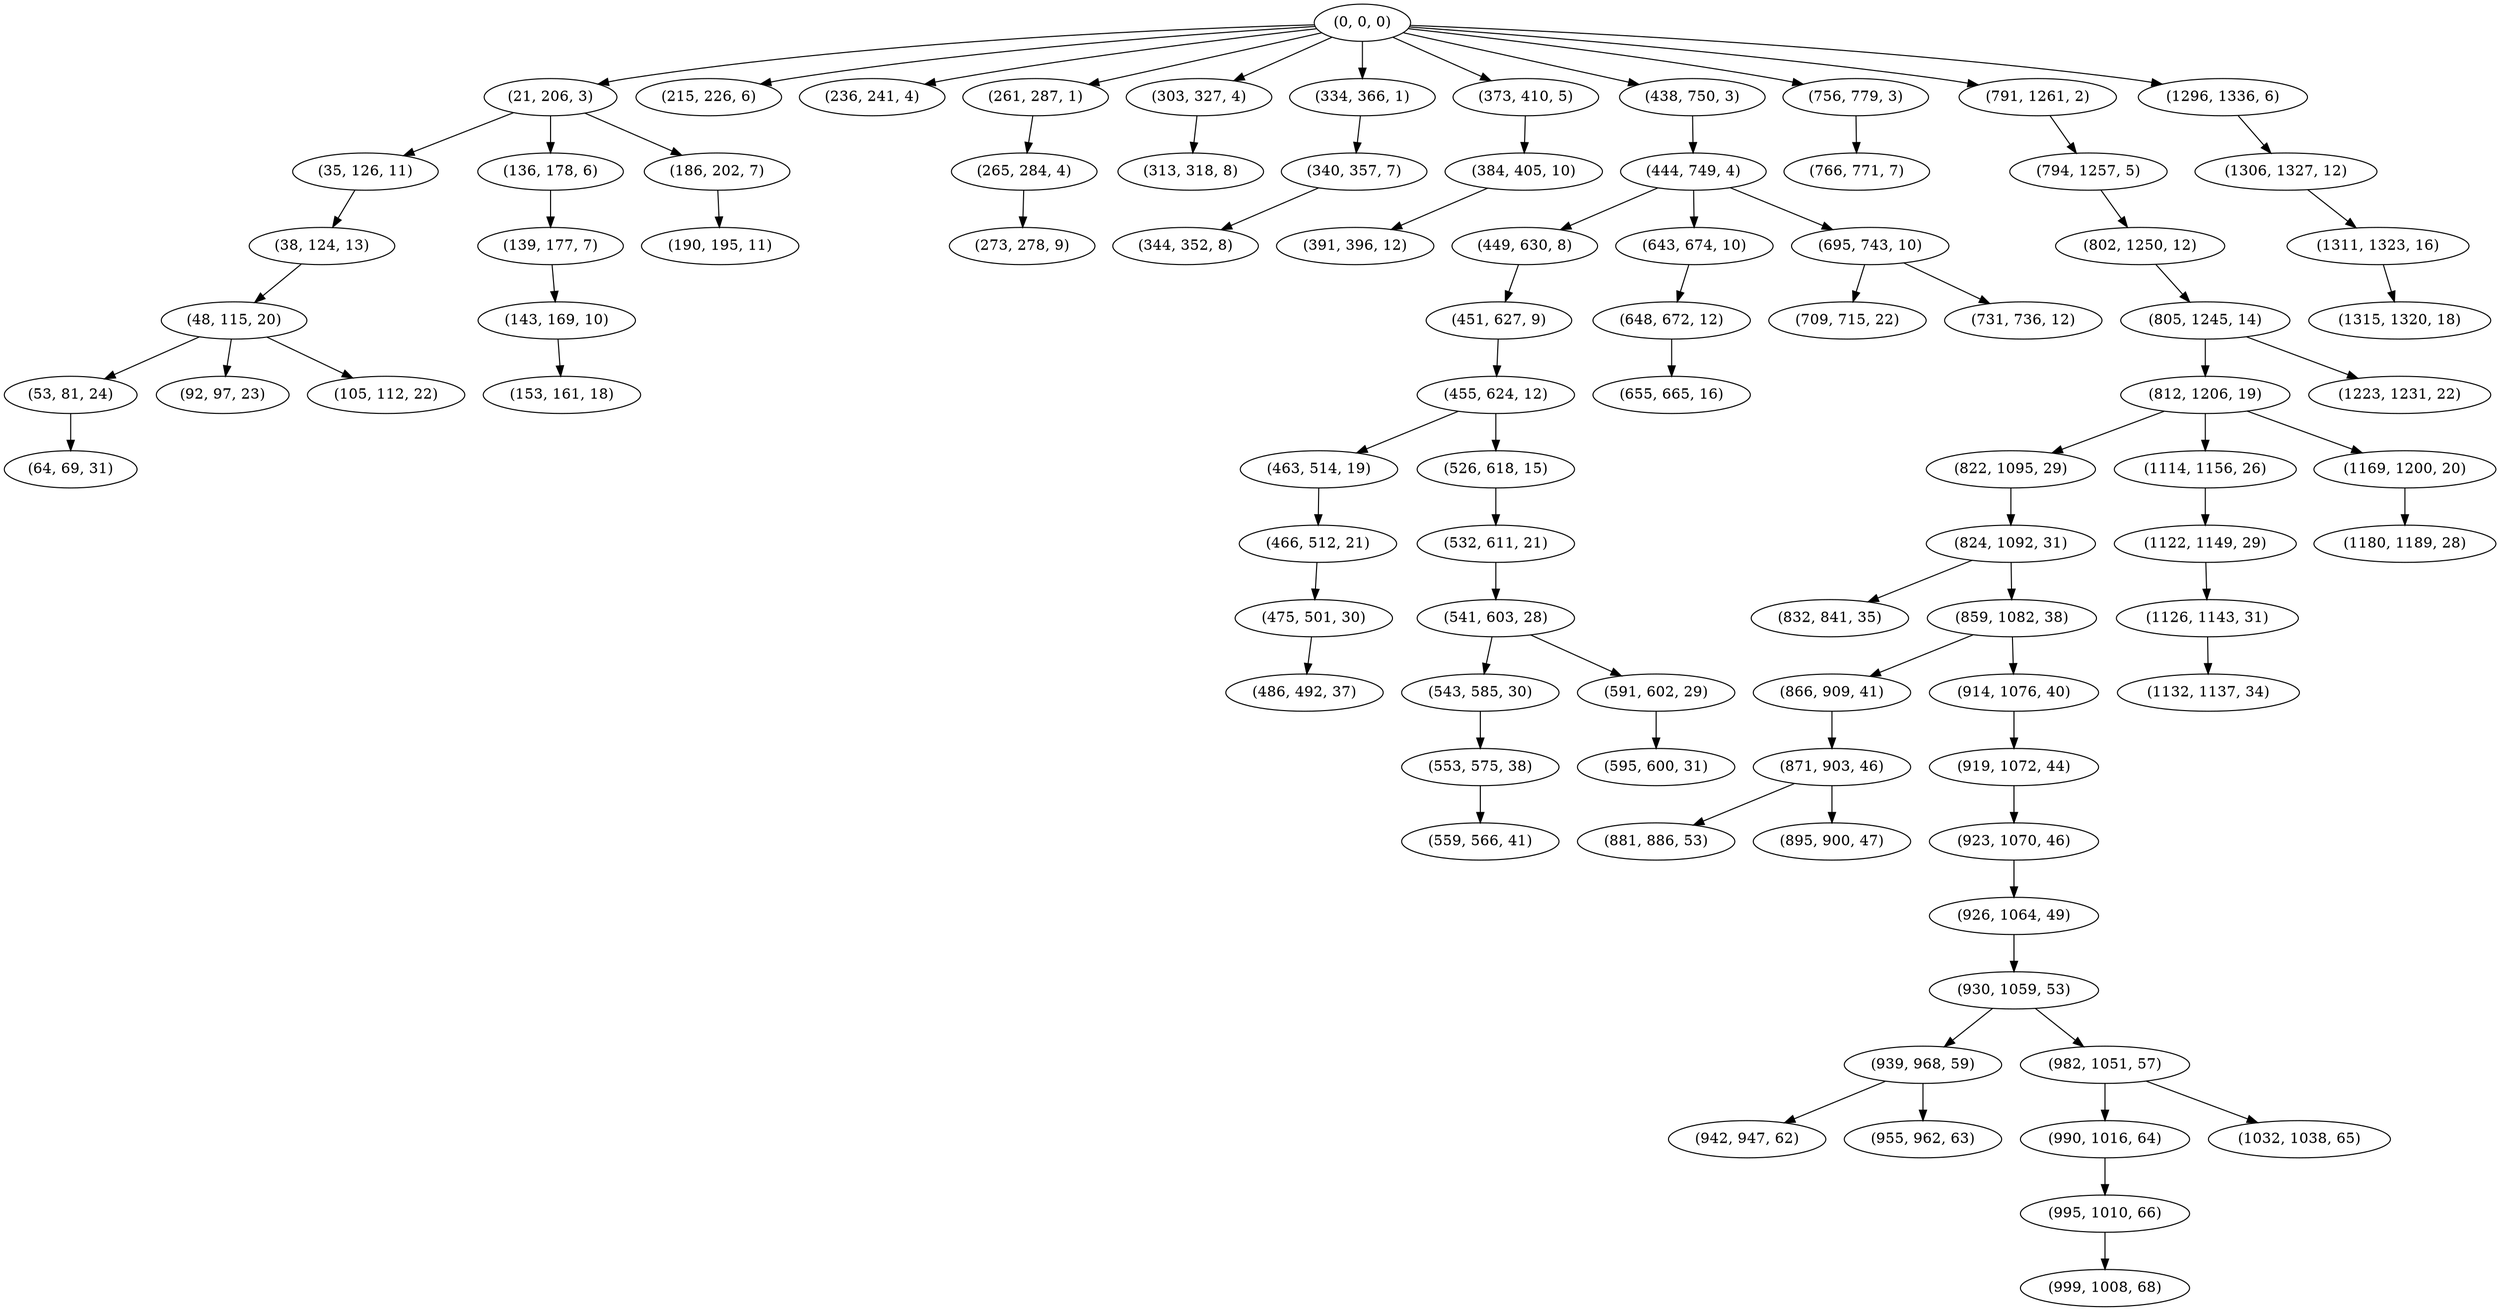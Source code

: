 digraph tree {
    "(0, 0, 0)";
    "(21, 206, 3)";
    "(35, 126, 11)";
    "(38, 124, 13)";
    "(48, 115, 20)";
    "(53, 81, 24)";
    "(64, 69, 31)";
    "(92, 97, 23)";
    "(105, 112, 22)";
    "(136, 178, 6)";
    "(139, 177, 7)";
    "(143, 169, 10)";
    "(153, 161, 18)";
    "(186, 202, 7)";
    "(190, 195, 11)";
    "(215, 226, 6)";
    "(236, 241, 4)";
    "(261, 287, 1)";
    "(265, 284, 4)";
    "(273, 278, 9)";
    "(303, 327, 4)";
    "(313, 318, 8)";
    "(334, 366, 1)";
    "(340, 357, 7)";
    "(344, 352, 8)";
    "(373, 410, 5)";
    "(384, 405, 10)";
    "(391, 396, 12)";
    "(438, 750, 3)";
    "(444, 749, 4)";
    "(449, 630, 8)";
    "(451, 627, 9)";
    "(455, 624, 12)";
    "(463, 514, 19)";
    "(466, 512, 21)";
    "(475, 501, 30)";
    "(486, 492, 37)";
    "(526, 618, 15)";
    "(532, 611, 21)";
    "(541, 603, 28)";
    "(543, 585, 30)";
    "(553, 575, 38)";
    "(559, 566, 41)";
    "(591, 602, 29)";
    "(595, 600, 31)";
    "(643, 674, 10)";
    "(648, 672, 12)";
    "(655, 665, 16)";
    "(695, 743, 10)";
    "(709, 715, 22)";
    "(731, 736, 12)";
    "(756, 779, 3)";
    "(766, 771, 7)";
    "(791, 1261, 2)";
    "(794, 1257, 5)";
    "(802, 1250, 12)";
    "(805, 1245, 14)";
    "(812, 1206, 19)";
    "(822, 1095, 29)";
    "(824, 1092, 31)";
    "(832, 841, 35)";
    "(859, 1082, 38)";
    "(866, 909, 41)";
    "(871, 903, 46)";
    "(881, 886, 53)";
    "(895, 900, 47)";
    "(914, 1076, 40)";
    "(919, 1072, 44)";
    "(923, 1070, 46)";
    "(926, 1064, 49)";
    "(930, 1059, 53)";
    "(939, 968, 59)";
    "(942, 947, 62)";
    "(955, 962, 63)";
    "(982, 1051, 57)";
    "(990, 1016, 64)";
    "(995, 1010, 66)";
    "(999, 1008, 68)";
    "(1032, 1038, 65)";
    "(1114, 1156, 26)";
    "(1122, 1149, 29)";
    "(1126, 1143, 31)";
    "(1132, 1137, 34)";
    "(1169, 1200, 20)";
    "(1180, 1189, 28)";
    "(1223, 1231, 22)";
    "(1296, 1336, 6)";
    "(1306, 1327, 12)";
    "(1311, 1323, 16)";
    "(1315, 1320, 18)";
    "(0, 0, 0)" -> "(21, 206, 3)";
    "(0, 0, 0)" -> "(215, 226, 6)";
    "(0, 0, 0)" -> "(236, 241, 4)";
    "(0, 0, 0)" -> "(261, 287, 1)";
    "(0, 0, 0)" -> "(303, 327, 4)";
    "(0, 0, 0)" -> "(334, 366, 1)";
    "(0, 0, 0)" -> "(373, 410, 5)";
    "(0, 0, 0)" -> "(438, 750, 3)";
    "(0, 0, 0)" -> "(756, 779, 3)";
    "(0, 0, 0)" -> "(791, 1261, 2)";
    "(0, 0, 0)" -> "(1296, 1336, 6)";
    "(21, 206, 3)" -> "(35, 126, 11)";
    "(21, 206, 3)" -> "(136, 178, 6)";
    "(21, 206, 3)" -> "(186, 202, 7)";
    "(35, 126, 11)" -> "(38, 124, 13)";
    "(38, 124, 13)" -> "(48, 115, 20)";
    "(48, 115, 20)" -> "(53, 81, 24)";
    "(48, 115, 20)" -> "(92, 97, 23)";
    "(48, 115, 20)" -> "(105, 112, 22)";
    "(53, 81, 24)" -> "(64, 69, 31)";
    "(136, 178, 6)" -> "(139, 177, 7)";
    "(139, 177, 7)" -> "(143, 169, 10)";
    "(143, 169, 10)" -> "(153, 161, 18)";
    "(186, 202, 7)" -> "(190, 195, 11)";
    "(261, 287, 1)" -> "(265, 284, 4)";
    "(265, 284, 4)" -> "(273, 278, 9)";
    "(303, 327, 4)" -> "(313, 318, 8)";
    "(334, 366, 1)" -> "(340, 357, 7)";
    "(340, 357, 7)" -> "(344, 352, 8)";
    "(373, 410, 5)" -> "(384, 405, 10)";
    "(384, 405, 10)" -> "(391, 396, 12)";
    "(438, 750, 3)" -> "(444, 749, 4)";
    "(444, 749, 4)" -> "(449, 630, 8)";
    "(444, 749, 4)" -> "(643, 674, 10)";
    "(444, 749, 4)" -> "(695, 743, 10)";
    "(449, 630, 8)" -> "(451, 627, 9)";
    "(451, 627, 9)" -> "(455, 624, 12)";
    "(455, 624, 12)" -> "(463, 514, 19)";
    "(455, 624, 12)" -> "(526, 618, 15)";
    "(463, 514, 19)" -> "(466, 512, 21)";
    "(466, 512, 21)" -> "(475, 501, 30)";
    "(475, 501, 30)" -> "(486, 492, 37)";
    "(526, 618, 15)" -> "(532, 611, 21)";
    "(532, 611, 21)" -> "(541, 603, 28)";
    "(541, 603, 28)" -> "(543, 585, 30)";
    "(541, 603, 28)" -> "(591, 602, 29)";
    "(543, 585, 30)" -> "(553, 575, 38)";
    "(553, 575, 38)" -> "(559, 566, 41)";
    "(591, 602, 29)" -> "(595, 600, 31)";
    "(643, 674, 10)" -> "(648, 672, 12)";
    "(648, 672, 12)" -> "(655, 665, 16)";
    "(695, 743, 10)" -> "(709, 715, 22)";
    "(695, 743, 10)" -> "(731, 736, 12)";
    "(756, 779, 3)" -> "(766, 771, 7)";
    "(791, 1261, 2)" -> "(794, 1257, 5)";
    "(794, 1257, 5)" -> "(802, 1250, 12)";
    "(802, 1250, 12)" -> "(805, 1245, 14)";
    "(805, 1245, 14)" -> "(812, 1206, 19)";
    "(805, 1245, 14)" -> "(1223, 1231, 22)";
    "(812, 1206, 19)" -> "(822, 1095, 29)";
    "(812, 1206, 19)" -> "(1114, 1156, 26)";
    "(812, 1206, 19)" -> "(1169, 1200, 20)";
    "(822, 1095, 29)" -> "(824, 1092, 31)";
    "(824, 1092, 31)" -> "(832, 841, 35)";
    "(824, 1092, 31)" -> "(859, 1082, 38)";
    "(859, 1082, 38)" -> "(866, 909, 41)";
    "(859, 1082, 38)" -> "(914, 1076, 40)";
    "(866, 909, 41)" -> "(871, 903, 46)";
    "(871, 903, 46)" -> "(881, 886, 53)";
    "(871, 903, 46)" -> "(895, 900, 47)";
    "(914, 1076, 40)" -> "(919, 1072, 44)";
    "(919, 1072, 44)" -> "(923, 1070, 46)";
    "(923, 1070, 46)" -> "(926, 1064, 49)";
    "(926, 1064, 49)" -> "(930, 1059, 53)";
    "(930, 1059, 53)" -> "(939, 968, 59)";
    "(930, 1059, 53)" -> "(982, 1051, 57)";
    "(939, 968, 59)" -> "(942, 947, 62)";
    "(939, 968, 59)" -> "(955, 962, 63)";
    "(982, 1051, 57)" -> "(990, 1016, 64)";
    "(982, 1051, 57)" -> "(1032, 1038, 65)";
    "(990, 1016, 64)" -> "(995, 1010, 66)";
    "(995, 1010, 66)" -> "(999, 1008, 68)";
    "(1114, 1156, 26)" -> "(1122, 1149, 29)";
    "(1122, 1149, 29)" -> "(1126, 1143, 31)";
    "(1126, 1143, 31)" -> "(1132, 1137, 34)";
    "(1169, 1200, 20)" -> "(1180, 1189, 28)";
    "(1296, 1336, 6)" -> "(1306, 1327, 12)";
    "(1306, 1327, 12)" -> "(1311, 1323, 16)";
    "(1311, 1323, 16)" -> "(1315, 1320, 18)";
}
